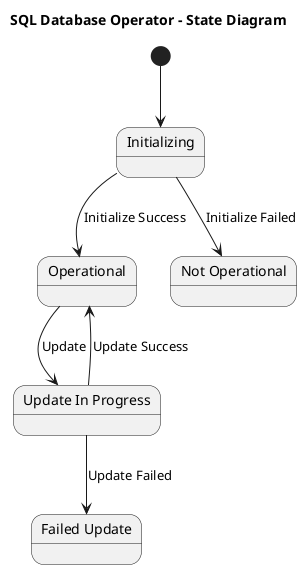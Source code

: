@startuml

title "SQL Database Operator - State Diagram"

state init as "Initializing"
state op as "Operational"
state noop as "Not Operational"
state updt as "Update In Progress"
state failed as "Failed Update"

[*] --> init
init --> op: Initialize Success
init --> noop: Initialize Failed
op --> updt : Update
updt --> op : Update Success
updt --> failed : Update Failed 

@enduml